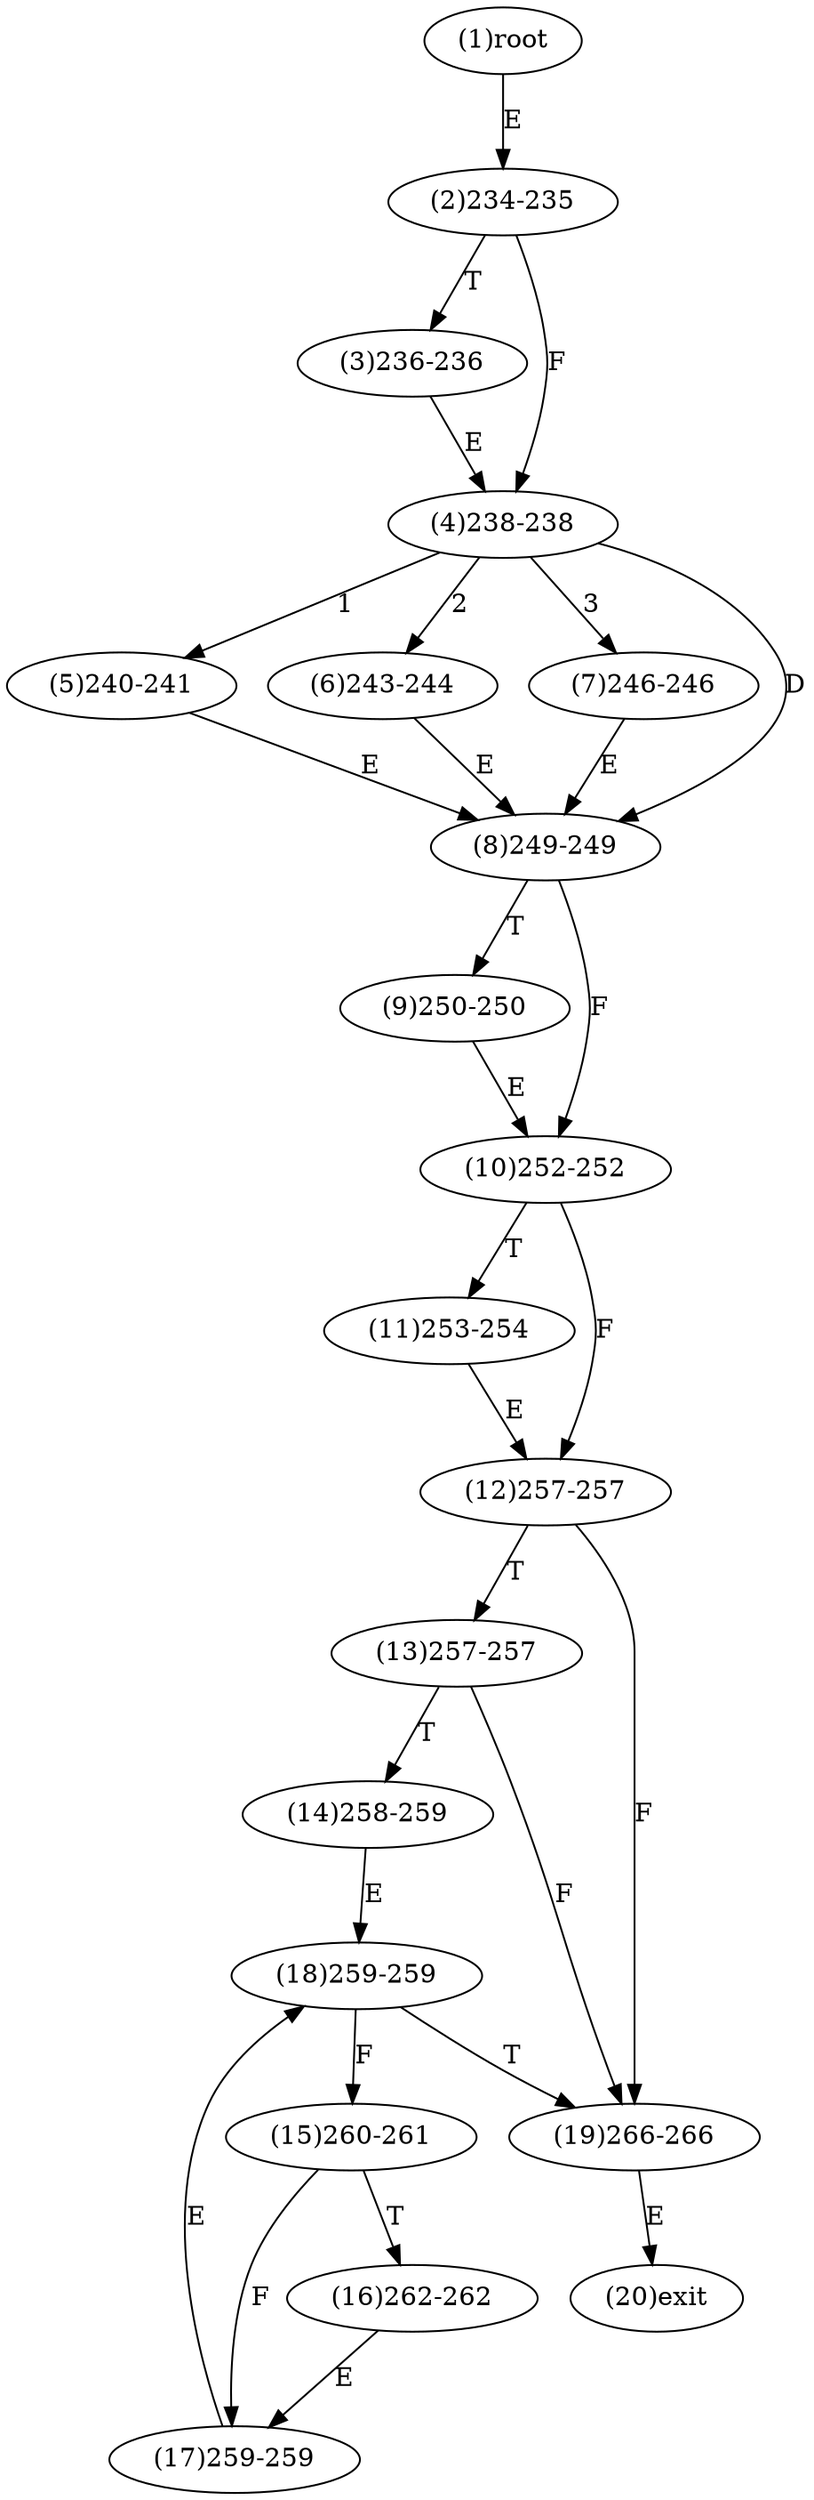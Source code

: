 digraph "" { 
1[ label="(1)root"];
2[ label="(2)234-235"];
3[ label="(3)236-236"];
4[ label="(4)238-238"];
5[ label="(5)240-241"];
6[ label="(6)243-244"];
7[ label="(7)246-246"];
8[ label="(8)249-249"];
9[ label="(9)250-250"];
10[ label="(10)252-252"];
11[ label="(11)253-254"];
12[ label="(12)257-257"];
13[ label="(13)257-257"];
14[ label="(14)258-259"];
15[ label="(15)260-261"];
17[ label="(17)259-259"];
16[ label="(16)262-262"];
19[ label="(19)266-266"];
18[ label="(18)259-259"];
20[ label="(20)exit"];
1->2[ label="E"];
2->4[ label="F"];
2->3[ label="T"];
3->4[ label="E"];
4->5[ label="1"];
4->6[ label="2"];
4->7[ label="3"];
4->8[ label="D"];
5->8[ label="E"];
6->8[ label="E"];
7->8[ label="E"];
8->10[ label="F"];
8->9[ label="T"];
9->10[ label="E"];
10->12[ label="F"];
10->11[ label="T"];
11->12[ label="E"];
12->19[ label="F"];
12->13[ label="T"];
13->19[ label="F"];
13->14[ label="T"];
14->18[ label="E"];
15->17[ label="F"];
15->16[ label="T"];
16->17[ label="E"];
17->18[ label="E"];
18->15[ label="F"];
18->19[ label="T"];
19->20[ label="E"];
}